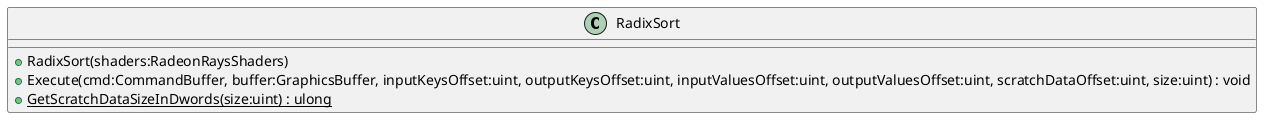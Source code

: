 @startuml
class RadixSort {
    + RadixSort(shaders:RadeonRaysShaders)
    + Execute(cmd:CommandBuffer, buffer:GraphicsBuffer, inputKeysOffset:uint, outputKeysOffset:uint, inputValuesOffset:uint, outputValuesOffset:uint, scratchDataOffset:uint, size:uint) : void
    {static} + GetScratchDataSizeInDwords(size:uint) : ulong
}
@enduml
